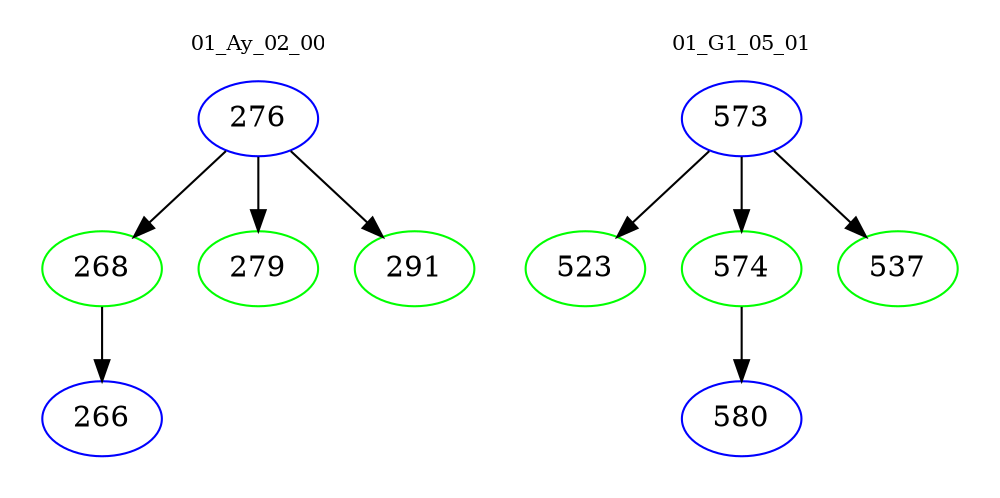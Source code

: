 digraph{
subgraph cluster_0 {
color = white
label = "01_Ay_02_00";
fontsize=10;
T0_276 [label="276", color="blue"]
T0_276 -> T0_268 [color="black"]
T0_268 [label="268", color="green"]
T0_268 -> T0_266 [color="black"]
T0_266 [label="266", color="blue"]
T0_276 -> T0_279 [color="black"]
T0_279 [label="279", color="green"]
T0_276 -> T0_291 [color="black"]
T0_291 [label="291", color="green"]
}
subgraph cluster_1 {
color = white
label = "01_G1_05_01";
fontsize=10;
T1_573 [label="573", color="blue"]
T1_573 -> T1_523 [color="black"]
T1_523 [label="523", color="green"]
T1_573 -> T1_574 [color="black"]
T1_574 [label="574", color="green"]
T1_574 -> T1_580 [color="black"]
T1_580 [label="580", color="blue"]
T1_573 -> T1_537 [color="black"]
T1_537 [label="537", color="green"]
}
}
